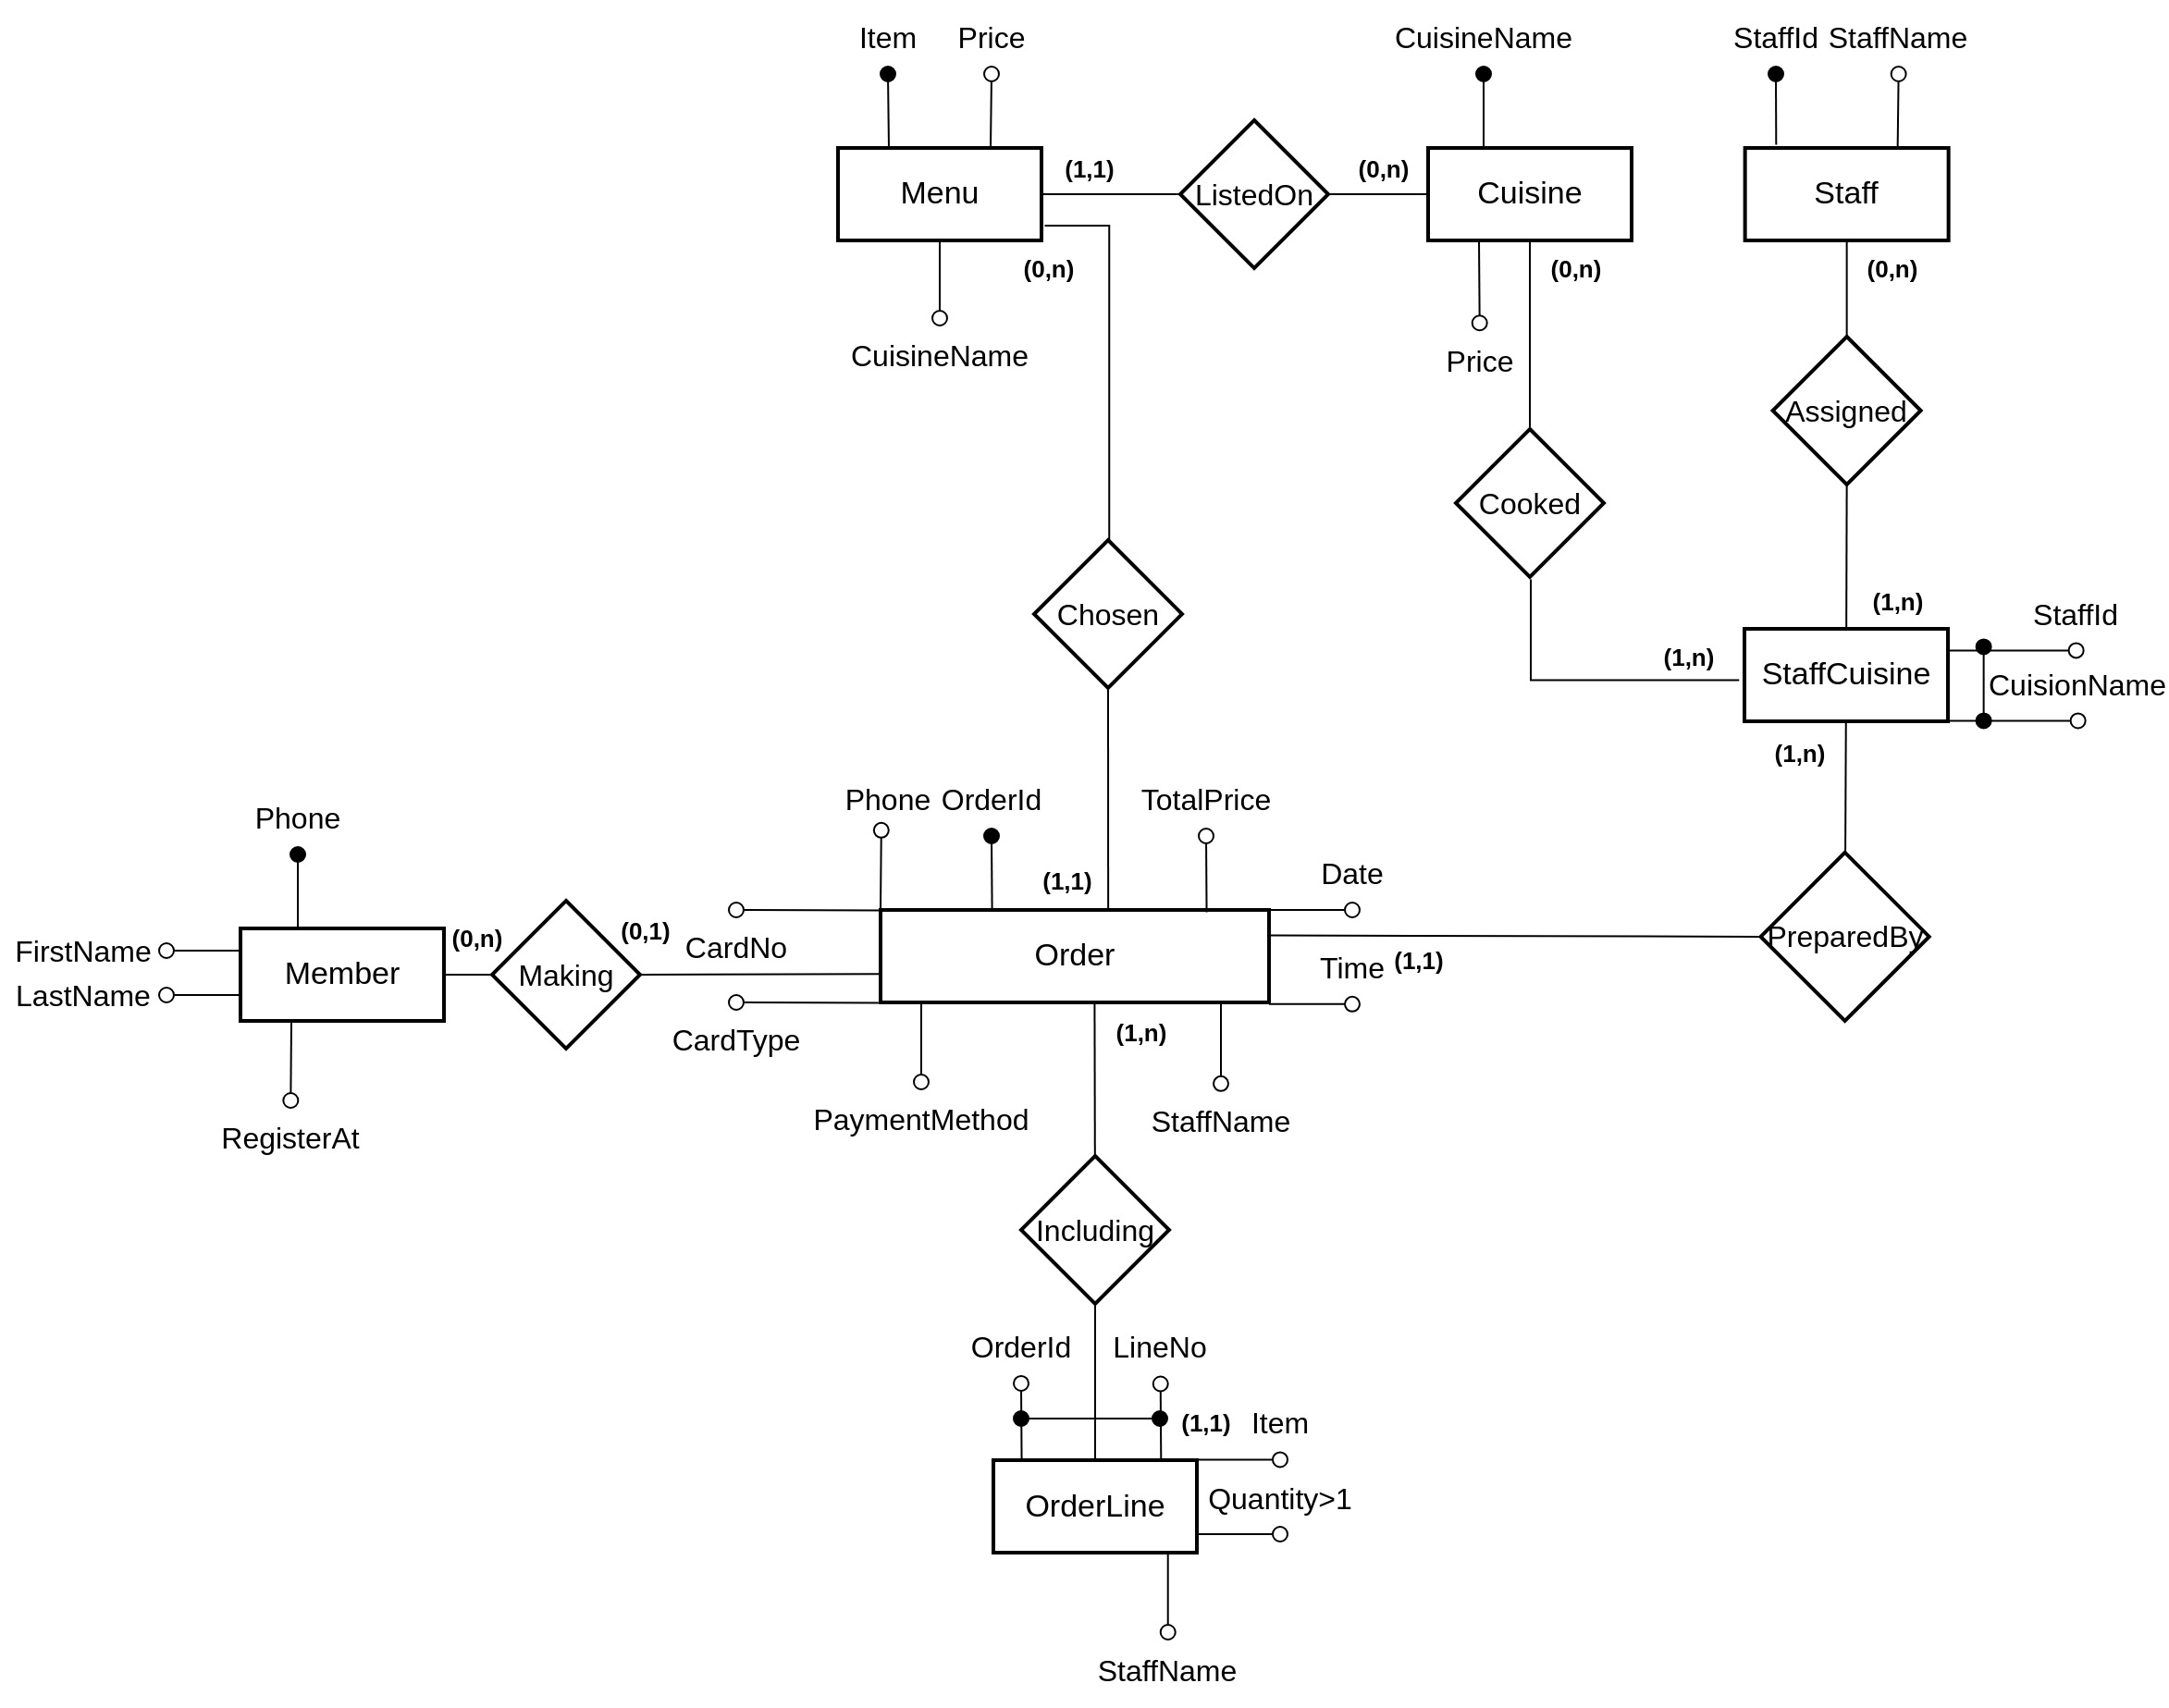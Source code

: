 <mxfile version="28.2.3">
  <diagram name="Page-1" id="yOuBaC5RNr-xnTtxla64">
    <mxGraphModel dx="1901" dy="1151" grid="1" gridSize="12" guides="1" tooltips="1" connect="1" arrows="1" fold="1" page="1" pageScale="1" pageWidth="1654" pageHeight="2336" math="0" shadow="0">
      <root>
        <mxCell id="0" />
        <mxCell id="1" parent="0" />
        <mxCell id="4wg2w4Cgz4jpUNH0m-25-1" value="Cuisine" style="rounded=0;whiteSpace=wrap;html=1;fontSize=17;strokeWidth=2;" parent="1" vertex="1">
          <mxGeometry x="805" y="220" width="110" height="50" as="geometry" />
        </mxCell>
        <mxCell id="4wg2w4Cgz4jpUNH0m-25-2" value="Menu" style="rounded=0;whiteSpace=wrap;html=1;fontSize=17;strokeWidth=2;" parent="1" vertex="1">
          <mxGeometry x="486" y="220" width="110" height="50" as="geometry" />
        </mxCell>
        <mxCell id="4wg2w4Cgz4jpUNH0m-25-3" value="" style="endArrow=oval;html=1;rounded=0;endFill=1;endSize=8;entryX=0.5;entryY=1;entryDx=0;entryDy=0;" parent="1" target="4wg2w4Cgz4jpUNH0m-25-5" edge="1">
          <mxGeometry width="50" height="50" relative="1" as="geometry">
            <mxPoint x="835" y="220" as="sourcePoint" />
            <mxPoint x="835" y="190" as="targetPoint" />
          </mxGeometry>
        </mxCell>
        <mxCell id="4wg2w4Cgz4jpUNH0m-25-4" value="" style="endArrow=oval;html=1;rounded=0;endFill=0;endSize=8;exitX=0.75;exitY=0;exitDx=0;exitDy=0;entryX=0.5;entryY=1;entryDx=0;entryDy=0;" parent="1" source="4wg2w4Cgz4jpUNH0m-25-8" target="4wg2w4Cgz4jpUNH0m-25-12" edge="1">
          <mxGeometry width="50" height="50" relative="1" as="geometry">
            <mxPoint x="1066.32" y="220" as="sourcePoint" />
            <mxPoint x="1066.32" y="170" as="targetPoint" />
          </mxGeometry>
        </mxCell>
        <mxCell id="4wg2w4Cgz4jpUNH0m-25-5" value="CuisineName" style="text;html=1;align=center;verticalAlign=middle;whiteSpace=wrap;rounded=0;fontSize=16;fontStyle=0" parent="1" vertex="1">
          <mxGeometry x="785" y="140" width="100" height="40" as="geometry" />
        </mxCell>
        <mxCell id="4wg2w4Cgz4jpUNH0m-25-6" value="Item" style="text;html=1;align=center;verticalAlign=middle;whiteSpace=wrap;rounded=0;fontSize=16;fontStyle=0" parent="1" vertex="1">
          <mxGeometry x="468" y="140" width="90" height="40" as="geometry" />
        </mxCell>
        <mxCell id="4wg2w4Cgz4jpUNH0m-25-7" value="" style="endArrow=oval;html=1;rounded=0;endFill=1;endSize=8;exitX=0.25;exitY=0;exitDx=0;exitDy=0;entryX=0.5;entryY=1;entryDx=0;entryDy=0;" parent="1" source="4wg2w4Cgz4jpUNH0m-25-2" target="4wg2w4Cgz4jpUNH0m-25-6" edge="1">
          <mxGeometry width="50" height="50" relative="1" as="geometry">
            <mxPoint x="326" y="230" as="sourcePoint" />
            <mxPoint x="326" y="200" as="targetPoint" />
          </mxGeometry>
        </mxCell>
        <mxCell id="4wg2w4Cgz4jpUNH0m-25-8" value="Staff" style="rounded=0;whiteSpace=wrap;html=1;fontSize=17;strokeWidth=2;" parent="1" vertex="1">
          <mxGeometry x="976.32" y="220" width="110" height="50" as="geometry" />
        </mxCell>
        <mxCell id="4wg2w4Cgz4jpUNH0m-25-9" value="StaffId" style="text;html=1;align=center;verticalAlign=middle;whiteSpace=wrap;rounded=0;fontSize=16;fontStyle=0" parent="1" vertex="1">
          <mxGeometry x="948" y="140" width="90" height="40" as="geometry" />
        </mxCell>
        <mxCell id="4wg2w4Cgz4jpUNH0m-25-10" value="" style="endArrow=oval;html=1;rounded=0;endFill=1;endSize=8;entryX=0.5;entryY=1;entryDx=0;entryDy=0;exitX=0.153;exitY=-0.034;exitDx=0;exitDy=0;exitPerimeter=0;" parent="1" source="4wg2w4Cgz4jpUNH0m-25-8" target="4wg2w4Cgz4jpUNH0m-25-9" edge="1">
          <mxGeometry width="50" height="50" relative="1" as="geometry">
            <mxPoint x="817.32" y="230" as="sourcePoint" />
            <mxPoint x="992.32" y="180" as="targetPoint" />
          </mxGeometry>
        </mxCell>
        <mxCell id="4wg2w4Cgz4jpUNH0m-25-12" value="StaffName" style="text;html=1;align=center;verticalAlign=middle;whiteSpace=wrap;rounded=0;fontSize=16;fontStyle=0" parent="1" vertex="1">
          <mxGeometry x="1014.32" y="140" width="90" height="40" as="geometry" />
        </mxCell>
        <mxCell id="4wg2w4Cgz4jpUNH0m-25-13" value="Price" style="text;html=1;align=center;verticalAlign=middle;whiteSpace=wrap;rounded=0;fontSize=16;fontStyle=0" parent="1" vertex="1">
          <mxGeometry x="788" y="314.62" width="90" height="40" as="geometry" />
        </mxCell>
        <mxCell id="4wg2w4Cgz4jpUNH0m-25-14" value="" style="endArrow=oval;html=1;rounded=0;endFill=0;endSize=8;exitX=0.25;exitY=1;exitDx=0;exitDy=0;" parent="1" source="4wg2w4Cgz4jpUNH0m-25-1" target="4wg2w4Cgz4jpUNH0m-25-13" edge="1">
          <mxGeometry width="50" height="50" relative="1" as="geometry">
            <mxPoint x="1275" y="230" as="sourcePoint" />
            <mxPoint x="1276" y="190" as="targetPoint" />
          </mxGeometry>
        </mxCell>
        <mxCell id="4wg2w4Cgz4jpUNH0m-25-15" value="Member" style="rounded=0;whiteSpace=wrap;html=1;fontSize=17;strokeWidth=2;" parent="1" vertex="1">
          <mxGeometry x="163" y="642" width="110" height="50" as="geometry" />
        </mxCell>
        <mxCell id="4wg2w4Cgz4jpUNH0m-25-16" value="Order" style="rounded=0;whiteSpace=wrap;html=1;fontSize=17;strokeWidth=2;" parent="1" vertex="1">
          <mxGeometry x="509" y="632" width="210" height="50" as="geometry" />
        </mxCell>
        <mxCell id="4wg2w4Cgz4jpUNH0m-25-17" value="StaffCuisine" style="rounded=0;whiteSpace=wrap;html=1;fontSize=17;strokeWidth=2;" parent="1" vertex="1">
          <mxGeometry x="976" y="480" width="110" height="50" as="geometry" />
        </mxCell>
        <mxCell id="4wg2w4Cgz4jpUNH0m-25-18" value="OrderLine" style="rounded=0;whiteSpace=wrap;html=1;fontSize=17;strokeWidth=2;" parent="1" vertex="1">
          <mxGeometry x="570" y="929.5" width="110" height="50" as="geometry" />
        </mxCell>
        <mxCell id="4wg2w4Cgz4jpUNH0m-25-22" value="" style="endArrow=oval;html=1;rounded=0;endFill=0;endSize=8;exitX=0.75;exitY=0;exitDx=0;exitDy=0;entryX=0.5;entryY=1;entryDx=0;entryDy=0;" parent="1" source="4wg2w4Cgz4jpUNH0m-25-2" target="4wg2w4Cgz4jpUNH0m-25-23" edge="1">
          <mxGeometry width="50" height="50" relative="1" as="geometry">
            <mxPoint x="624" y="216" as="sourcePoint" />
            <mxPoint x="576" y="180" as="targetPoint" />
          </mxGeometry>
        </mxCell>
        <mxCell id="4wg2w4Cgz4jpUNH0m-25-23" value="Price" style="text;html=1;align=center;verticalAlign=middle;whiteSpace=wrap;rounded=0;fontSize=16;fontStyle=0" parent="1" vertex="1">
          <mxGeometry x="524" y="140" width="90" height="40" as="geometry" />
        </mxCell>
        <mxCell id="4wg2w4Cgz4jpUNH0m-25-26" value="ListedOn" style="rhombus;whiteSpace=wrap;html=1;fontSize=16;strokeWidth=2;" parent="1" vertex="1">
          <mxGeometry x="671" y="205" width="80" height="80" as="geometry" />
        </mxCell>
        <mxCell id="4wg2w4Cgz4jpUNH0m-25-28" value="" style="endArrow=none;html=1;rounded=0;entryX=1;entryY=0.5;entryDx=0;entryDy=0;exitX=0;exitY=0.5;exitDx=0;exitDy=0;" parent="1" source="4wg2w4Cgz4jpUNH0m-25-1" target="4wg2w4Cgz4jpUNH0m-25-26" edge="1">
          <mxGeometry width="50" height="50" relative="1" as="geometry">
            <mxPoint x="797" y="245" as="sourcePoint" />
            <mxPoint x="619" y="432" as="targetPoint" />
          </mxGeometry>
        </mxCell>
        <mxCell id="4wg2w4Cgz4jpUNH0m-25-29" value="" style="endArrow=none;html=1;rounded=0;entryX=1;entryY=0.5;entryDx=0;entryDy=0;exitX=0;exitY=0.5;exitDx=0;exitDy=0;" parent="1" source="4wg2w4Cgz4jpUNH0m-25-26" target="4wg2w4Cgz4jpUNH0m-25-2" edge="1">
          <mxGeometry width="50" height="50" relative="1" as="geometry">
            <mxPoint x="504" y="252" as="sourcePoint" />
            <mxPoint x="542" y="252" as="targetPoint" />
          </mxGeometry>
        </mxCell>
        <mxCell id="4wg2w4Cgz4jpUNH0m-25-30" value="Cooked" style="rhombus;whiteSpace=wrap;html=1;fontSize=16;strokeWidth=2;" parent="1" vertex="1">
          <mxGeometry x="820" y="372" width="80" height="80" as="geometry" />
        </mxCell>
        <mxCell id="4wg2w4Cgz4jpUNH0m-25-40" value="" style="shape=partialRectangle;whiteSpace=wrap;html=1;bottom=0;right=0;fillColor=none;rotation=270;" parent="1" vertex="1">
          <mxGeometry x="889.57" y="424.68" width="54" height="112.13" as="geometry" />
        </mxCell>
        <mxCell id="4wg2w4Cgz4jpUNH0m-25-44" value="Assigned" style="rhombus;whiteSpace=wrap;html=1;fontSize=16;strokeWidth=2;" parent="1" vertex="1">
          <mxGeometry x="991.32" y="322" width="80" height="80" as="geometry" />
        </mxCell>
        <mxCell id="4wg2w4Cgz4jpUNH0m-25-45" value="" style="endArrow=none;html=1;rounded=0;entryX=0.5;entryY=1;entryDx=0;entryDy=0;exitX=0.5;exitY=0;exitDx=0;exitDy=0;" parent="1" source="4wg2w4Cgz4jpUNH0m-25-44" target="4wg2w4Cgz4jpUNH0m-25-8" edge="1">
          <mxGeometry width="50" height="50" relative="1" as="geometry">
            <mxPoint x="756.32" y="240" as="sourcePoint" />
            <mxPoint x="802.32" y="240" as="targetPoint" />
          </mxGeometry>
        </mxCell>
        <mxCell id="4wg2w4Cgz4jpUNH0m-25-46" value="" style="endArrow=none;html=1;rounded=0;entryX=0.5;entryY=1;entryDx=0;entryDy=0;" parent="1" source="4wg2w4Cgz4jpUNH0m-25-17" target="4wg2w4Cgz4jpUNH0m-25-44" edge="1">
          <mxGeometry width="50" height="50" relative="1" as="geometry">
            <mxPoint x="913" y="414" as="sourcePoint" />
            <mxPoint x="913" y="324" as="targetPoint" />
          </mxGeometry>
        </mxCell>
        <mxCell id="4wg2w4Cgz4jpUNH0m-25-47" value="CuisineName" style="text;html=1;align=center;verticalAlign=middle;whiteSpace=wrap;rounded=0;fontSize=16;fontStyle=0" parent="1" vertex="1">
          <mxGeometry x="496" y="312" width="90" height="40" as="geometry" />
        </mxCell>
        <mxCell id="4wg2w4Cgz4jpUNH0m-25-48" value="" style="endArrow=oval;html=1;rounded=0;endFill=0;endSize=8;exitX=0.5;exitY=1;exitDx=0;exitDy=0;entryX=0.5;entryY=0;entryDx=0;entryDy=0;" parent="1" source="4wg2w4Cgz4jpUNH0m-25-2" target="4wg2w4Cgz4jpUNH0m-25-47" edge="1">
          <mxGeometry width="50" height="50" relative="1" as="geometry">
            <mxPoint x="564" y="232" as="sourcePoint" />
            <mxPoint x="564" y="192" as="targetPoint" />
          </mxGeometry>
        </mxCell>
        <mxCell id="4wg2w4Cgz4jpUNH0m-25-49" value="Phone" style="text;html=1;align=center;verticalAlign=middle;whiteSpace=wrap;rounded=0;fontSize=16;fontStyle=0" parent="1" vertex="1">
          <mxGeometry x="149" y="562" width="90" height="40" as="geometry" />
        </mxCell>
        <mxCell id="4wg2w4Cgz4jpUNH0m-25-50" value="" style="endArrow=oval;html=1;rounded=0;endFill=1;endSize=8;exitX=0.25;exitY=0;exitDx=0;exitDy=0;entryX=0.5;entryY=1;entryDx=0;entryDy=0;" parent="1" target="4wg2w4Cgz4jpUNH0m-25-49" edge="1">
          <mxGeometry width="50" height="50" relative="1" as="geometry">
            <mxPoint x="194" y="642" as="sourcePoint" />
            <mxPoint x="6" y="622" as="targetPoint" />
          </mxGeometry>
        </mxCell>
        <mxCell id="4wg2w4Cgz4jpUNH0m-25-53" value="FirstName" style="text;html=1;align=center;verticalAlign=middle;whiteSpace=wrap;rounded=0;fontSize=16;fontStyle=0" parent="1" vertex="1">
          <mxGeometry x="33" y="634" width="90" height="40" as="geometry" />
        </mxCell>
        <mxCell id="4wg2w4Cgz4jpUNH0m-25-54" value="" style="endArrow=oval;html=1;rounded=0;endFill=0;endSize=8;exitX=0;exitY=0.5;exitDx=0;exitDy=0;" parent="1" target="4wg2w4Cgz4jpUNH0m-25-53" edge="1">
          <mxGeometry width="50" height="50" relative="1" as="geometry">
            <mxPoint x="163" y="654" as="sourcePoint" />
            <mxPoint x="634" y="599" as="targetPoint" />
          </mxGeometry>
        </mxCell>
        <mxCell id="4wg2w4Cgz4jpUNH0m-25-55" value="LastName" style="text;html=1;align=center;verticalAlign=middle;whiteSpace=wrap;rounded=0;fontSize=16;fontStyle=0" parent="1" vertex="1">
          <mxGeometry x="33" y="658" width="90" height="40" as="geometry" />
        </mxCell>
        <mxCell id="4wg2w4Cgz4jpUNH0m-25-56" value="" style="endArrow=oval;html=1;rounded=0;endFill=0;endSize=8;exitX=0;exitY=0.5;exitDx=0;exitDy=0;" parent="1" target="4wg2w4Cgz4jpUNH0m-25-55" edge="1">
          <mxGeometry width="50" height="50" relative="1" as="geometry">
            <mxPoint x="163" y="678" as="sourcePoint" />
            <mxPoint x="634" y="623" as="targetPoint" />
          </mxGeometry>
        </mxCell>
        <mxCell id="4wg2w4Cgz4jpUNH0m-25-57" value="RegisterAt" style="text;html=1;align=center;verticalAlign=middle;whiteSpace=wrap;rounded=0;fontSize=16;fontStyle=0" parent="1" vertex="1">
          <mxGeometry x="145" y="735" width="90" height="40" as="geometry" />
        </mxCell>
        <mxCell id="4wg2w4Cgz4jpUNH0m-25-58" value="" style="endArrow=oval;html=1;rounded=0;endFill=0;endSize=8;exitX=0.25;exitY=1;exitDx=0;exitDy=0;" parent="1" source="4wg2w4Cgz4jpUNH0m-25-15" target="4wg2w4Cgz4jpUNH0m-25-57" edge="1">
          <mxGeometry width="50" height="50" relative="1" as="geometry">
            <mxPoint x="225" y="738" as="sourcePoint" />
            <mxPoint x="696" y="683" as="targetPoint" />
          </mxGeometry>
        </mxCell>
        <mxCell id="4wg2w4Cgz4jpUNH0m-25-59" value="OrderId" style="text;html=1;align=center;verticalAlign=middle;whiteSpace=wrap;rounded=0;fontSize=16;fontStyle=0" parent="1" vertex="1">
          <mxGeometry x="524" y="552" width="90" height="40" as="geometry" />
        </mxCell>
        <mxCell id="4wg2w4Cgz4jpUNH0m-25-60" value="" style="endArrow=oval;html=1;rounded=0;endFill=1;endSize=8;exitX=0.311;exitY=0.011;exitDx=0;exitDy=0;entryX=0.5;entryY=1;entryDx=0;entryDy=0;exitPerimeter=0;" parent="1" target="4wg2w4Cgz4jpUNH0m-25-59" edge="1">
          <mxGeometry width="50" height="50" relative="1" as="geometry">
            <mxPoint x="569.31" y="632.55" as="sourcePoint" />
            <mxPoint x="337" y="612" as="targetPoint" />
          </mxGeometry>
        </mxCell>
        <mxCell id="4wg2w4Cgz4jpUNH0m-25-63" value="" style="endArrow=oval;html=1;rounded=0;endFill=0;endSize=8;exitX=0.768;exitY=0.025;exitDx=0;exitDy=0;entryX=0.5;entryY=1;entryDx=0;entryDy=0;exitPerimeter=0;" parent="1" target="4wg2w4Cgz4jpUNH0m-25-64" edge="1">
          <mxGeometry width="50" height="50" relative="1" as="geometry">
            <mxPoint x="685.28" y="633.25" as="sourcePoint" />
            <mxPoint x="608" y="592" as="targetPoint" />
          </mxGeometry>
        </mxCell>
        <mxCell id="4wg2w4Cgz4jpUNH0m-25-64" value="TotalPrice" style="text;html=1;align=center;verticalAlign=middle;whiteSpace=wrap;rounded=0;fontSize=16;fontStyle=0" parent="1" vertex="1">
          <mxGeometry x="640" y="552" width="90" height="40" as="geometry" />
        </mxCell>
        <mxCell id="4wg2w4Cgz4jpUNH0m-25-66" value="" style="endArrow=oval;html=1;rounded=0;endFill=0;endSize=8;exitX=1;exitY=0;exitDx=0;exitDy=0;entryX=0.5;entryY=1;entryDx=0;entryDy=0;" parent="1" target="4wg2w4Cgz4jpUNH0m-25-67" edge="1">
          <mxGeometry width="50" height="50" relative="1" as="geometry">
            <mxPoint x="719" y="632" as="sourcePoint" />
            <mxPoint x="645" y="592" as="targetPoint" />
          </mxGeometry>
        </mxCell>
        <mxCell id="4wg2w4Cgz4jpUNH0m-25-67" value="Date" style="text;html=1;align=center;verticalAlign=middle;whiteSpace=wrap;rounded=0;fontSize=16;fontStyle=0" parent="1" vertex="1">
          <mxGeometry x="719" y="592" width="90" height="40" as="geometry" />
        </mxCell>
        <mxCell id="4wg2w4Cgz4jpUNH0m-25-70" value="PaymentMethod" style="text;html=1;align=center;verticalAlign=middle;whiteSpace=wrap;rounded=0;fontSize=16;fontStyle=0" parent="1" vertex="1">
          <mxGeometry x="468" y="725" width="126" height="40" as="geometry" />
        </mxCell>
        <mxCell id="4wg2w4Cgz4jpUNH0m-25-71" value="" style="endArrow=oval;html=1;rounded=0;endFill=0;endSize=8;exitX=0.25;exitY=1;exitDx=0;exitDy=0;" parent="1" target="4wg2w4Cgz4jpUNH0m-25-70" edge="1">
          <mxGeometry width="50" height="50" relative="1" as="geometry">
            <mxPoint x="531" y="682" as="sourcePoint" />
            <mxPoint x="1036" y="673" as="targetPoint" />
          </mxGeometry>
        </mxCell>
        <mxCell id="4wg2w4Cgz4jpUNH0m-25-72" value="CardNo" style="text;html=1;align=center;verticalAlign=middle;whiteSpace=wrap;rounded=0;fontSize=16;fontStyle=0" parent="1" vertex="1">
          <mxGeometry x="393" y="632" width="76" height="40" as="geometry" />
        </mxCell>
        <mxCell id="4wg2w4Cgz4jpUNH0m-25-73" value="" style="endArrow=oval;html=1;rounded=0;endFill=0;endSize=8;exitX=0.001;exitY=0.124;exitDx=0;exitDy=0;entryX=0.5;entryY=0;entryDx=0;entryDy=0;exitPerimeter=0;" parent="1" target="4wg2w4Cgz4jpUNH0m-25-72" edge="1">
          <mxGeometry width="50" height="50" relative="1" as="geometry">
            <mxPoint x="509.21" y="632.2" as="sourcePoint" />
            <mxPoint x="649" y="714" as="targetPoint" />
          </mxGeometry>
        </mxCell>
        <mxCell id="4wg2w4Cgz4jpUNH0m-25-74" value="CardType" style="text;html=1;align=center;verticalAlign=middle;whiteSpace=wrap;rounded=0;fontSize=16;fontStyle=0" parent="1" vertex="1">
          <mxGeometry x="393" y="682" width="76" height="40" as="geometry" />
        </mxCell>
        <mxCell id="4wg2w4Cgz4jpUNH0m-25-75" value="" style="endArrow=oval;html=1;rounded=0;endFill=0;endSize=8;exitX=-0.005;exitY=0.924;exitDx=0;exitDy=0;entryX=0.5;entryY=0;entryDx=0;entryDy=0;exitPerimeter=0;" parent="1" target="4wg2w4Cgz4jpUNH0m-25-74" edge="1">
          <mxGeometry width="50" height="50" relative="1" as="geometry">
            <mxPoint x="507.95" y="682.2" as="sourcePoint" />
            <mxPoint x="721" y="724" as="targetPoint" />
          </mxGeometry>
        </mxCell>
        <mxCell id="4wg2w4Cgz4jpUNH0m-25-76" value="Making" style="rhombus;whiteSpace=wrap;html=1;fontSize=16;strokeWidth=2;" parent="1" vertex="1">
          <mxGeometry x="299" y="627.0" width="80" height="80" as="geometry" />
        </mxCell>
        <mxCell id="4wg2w4Cgz4jpUNH0m-25-77" value="" style="endArrow=none;html=1;rounded=0;entryX=0;entryY=0.5;entryDx=0;entryDy=0;exitX=1;exitY=0.5;exitDx=0;exitDy=0;" parent="1" source="4wg2w4Cgz4jpUNH0m-25-15" target="4wg2w4Cgz4jpUNH0m-25-76" edge="1">
          <mxGeometry width="50" height="50" relative="1" as="geometry">
            <mxPoint x="287" y="250" as="sourcePoint" />
            <mxPoint x="325" y="250" as="targetPoint" />
          </mxGeometry>
        </mxCell>
        <mxCell id="4wg2w4Cgz4jpUNH0m-25-78" value="" style="endArrow=none;html=1;rounded=0;exitX=1;exitY=0.5;exitDx=0;exitDy=0;entryX=0.001;entryY=0.693;entryDx=0;entryDy=0;entryPerimeter=0;" parent="1" source="4wg2w4Cgz4jpUNH0m-25-76" target="4wg2w4Cgz4jpUNH0m-25-16" edge="1">
          <mxGeometry width="50" height="50" relative="1" as="geometry">
            <mxPoint x="444" y="293.5" as="sourcePoint" />
            <mxPoint x="504" y="648" as="targetPoint" />
          </mxGeometry>
        </mxCell>
        <mxCell id="4wg2w4Cgz4jpUNH0m-25-79" value="" style="endArrow=oval;html=1;rounded=0;endFill=0;endSize=8;exitX=0;exitY=0;exitDx=0;exitDy=0;entryX=0.46;entryY=0.923;entryDx=0;entryDy=0;entryPerimeter=0;" parent="1" source="4wg2w4Cgz4jpUNH0m-25-16" target="4wg2w4Cgz4jpUNH0m-25-80" edge="1">
          <mxGeometry width="50" height="50" relative="1" as="geometry">
            <mxPoint x="513" y="632" as="sourcePoint" />
            <mxPoint x="491" y="592" as="targetPoint" />
          </mxGeometry>
        </mxCell>
        <mxCell id="4wg2w4Cgz4jpUNH0m-25-80" value="Phone" style="text;html=1;align=center;verticalAlign=middle;whiteSpace=wrap;rounded=0;fontSize=16;fontStyle=0" parent="1" vertex="1">
          <mxGeometry x="468" y="552" width="90" height="40" as="geometry" />
        </mxCell>
        <mxCell id="4wg2w4Cgz4jpUNH0m-25-81" value="Chosen" style="rhombus;whiteSpace=wrap;html=1;fontSize=16;strokeWidth=2;" parent="1" vertex="1">
          <mxGeometry x="592" y="432" width="80" height="80" as="geometry" />
        </mxCell>
        <mxCell id="4wg2w4Cgz4jpUNH0m-25-83" value="" style="shape=partialRectangle;whiteSpace=wrap;html=1;bottom=0;right=0;fillColor=none;rotation=90;" parent="1" vertex="1">
          <mxGeometry x="530.75" y="329.49" width="169.36" height="34.38" as="geometry" />
        </mxCell>
        <mxCell id="4wg2w4Cgz4jpUNH0m-25-84" value="" style="endArrow=none;html=1;rounded=0;entryX=0.586;entryY=0.016;entryDx=0;entryDy=0;exitX=0.5;exitY=1;exitDx=0;exitDy=0;entryPerimeter=0;" parent="1" source="4wg2w4Cgz4jpUNH0m-25-81" target="4wg2w4Cgz4jpUNH0m-25-16" edge="1">
          <mxGeometry width="50" height="50" relative="1" as="geometry">
            <mxPoint x="456" y="240" as="sourcePoint" />
            <mxPoint x="502" y="240" as="targetPoint" />
          </mxGeometry>
        </mxCell>
        <mxCell id="4wg2w4Cgz4jpUNH0m-25-88" value="" style="endArrow=oval;html=1;rounded=0;endFill=0;endSize=8;exitX=1;exitY=0;exitDx=0;exitDy=0;entryX=0.5;entryY=1;entryDx=0;entryDy=0;" parent="1" target="4wg2w4Cgz4jpUNH0m-25-89" edge="1">
          <mxGeometry width="50" height="50" relative="1" as="geometry">
            <mxPoint x="719" y="682.93" as="sourcePoint" />
            <mxPoint x="645" y="642.93" as="targetPoint" />
          </mxGeometry>
        </mxCell>
        <mxCell id="4wg2w4Cgz4jpUNH0m-25-89" value="Time" style="text;html=1;align=center;verticalAlign=middle;whiteSpace=wrap;rounded=0;fontSize=16;fontStyle=0" parent="1" vertex="1">
          <mxGeometry x="719" y="642.93" width="90" height="40" as="geometry" />
        </mxCell>
        <mxCell id="4wg2w4Cgz4jpUNH0m-25-91" value="Including" style="rhombus;whiteSpace=wrap;html=1;fontSize=16;strokeWidth=2;" parent="1" vertex="1">
          <mxGeometry x="585" y="765" width="80" height="80" as="geometry" />
        </mxCell>
        <mxCell id="4wg2w4Cgz4jpUNH0m-25-94" value="" style="endArrow=none;html=1;rounded=0;exitX=0.551;exitY=1.002;exitDx=0;exitDy=0;exitPerimeter=0;" parent="1" source="4wg2w4Cgz4jpUNH0m-25-16" target="4wg2w4Cgz4jpUNH0m-25-91" edge="1">
          <mxGeometry width="50" height="50" relative="1" as="geometry">
            <mxPoint x="480" y="948" as="sourcePoint" />
            <mxPoint x="574" y="950" as="targetPoint" />
          </mxGeometry>
        </mxCell>
        <mxCell id="4wg2w4Cgz4jpUNH0m-25-95" value="" style="endArrow=none;html=1;rounded=0;entryX=0.5;entryY=0;entryDx=0;entryDy=0;exitX=0.5;exitY=1;exitDx=0;exitDy=0;" parent="1" source="4wg2w4Cgz4jpUNH0m-25-91" target="4wg2w4Cgz4jpUNH0m-25-18" edge="1">
          <mxGeometry width="50" height="50" relative="1" as="geometry">
            <mxPoint x="624" y="864" as="sourcePoint" />
            <mxPoint x="625" y="853" as="targetPoint" />
          </mxGeometry>
        </mxCell>
        <mxCell id="4wg2w4Cgz4jpUNH0m-25-96" value="" style="endArrow=oval;html=1;rounded=0;endFill=0;endSize=8;exitX=0.768;exitY=0.025;exitDx=0;exitDy=0;entryX=0.5;entryY=1;entryDx=0;entryDy=0;exitPerimeter=0;" parent="1" target="4wg2w4Cgz4jpUNH0m-25-97" edge="1">
          <mxGeometry width="50" height="50" relative="1" as="geometry">
            <mxPoint x="660.64" y="929.5" as="sourcePoint" />
            <mxPoint x="583.36" y="888.25" as="targetPoint" />
          </mxGeometry>
        </mxCell>
        <mxCell id="4wg2w4Cgz4jpUNH0m-25-97" value="LineNo" style="text;html=1;align=center;verticalAlign=middle;whiteSpace=wrap;rounded=0;fontSize=16;fontStyle=0" parent="1" vertex="1">
          <mxGeometry x="615.36" y="848.25" width="90" height="40" as="geometry" />
        </mxCell>
        <mxCell id="4wg2w4Cgz4jpUNH0m-25-103" value="" style="endArrow=oval;html=1;rounded=0;endFill=0;endSize=8;exitX=1;exitY=0;exitDx=0;exitDy=0;entryX=0.5;entryY=1;entryDx=0;entryDy=0;" parent="1" target="4wg2w4Cgz4jpUNH0m-25-104" edge="1">
          <mxGeometry width="50" height="50" relative="1" as="geometry">
            <mxPoint x="680" y="929.24" as="sourcePoint" />
            <mxPoint x="606" y="889.24" as="targetPoint" />
          </mxGeometry>
        </mxCell>
        <mxCell id="4wg2w4Cgz4jpUNH0m-25-104" value="Item" style="text;html=1;align=center;verticalAlign=middle;whiteSpace=wrap;rounded=0;fontSize=16;fontStyle=0" parent="1" vertex="1">
          <mxGeometry x="680" y="889.24" width="90" height="40" as="geometry" />
        </mxCell>
        <mxCell id="4wg2w4Cgz4jpUNH0m-25-107" value="" style="endArrow=oval;html=1;rounded=0;endFill=0;endSize=8;exitX=1;exitY=0;exitDx=0;exitDy=0;entryX=0.5;entryY=1;entryDx=0;entryDy=0;" parent="1" target="4wg2w4Cgz4jpUNH0m-25-108" edge="1">
          <mxGeometry width="50" height="50" relative="1" as="geometry">
            <mxPoint x="680" y="969.5" as="sourcePoint" />
            <mxPoint x="606" y="929.5" as="targetPoint" />
          </mxGeometry>
        </mxCell>
        <mxCell id="4wg2w4Cgz4jpUNH0m-25-108" value="Quantity&amp;gt;1" style="text;html=1;align=center;verticalAlign=middle;whiteSpace=wrap;rounded=0;fontSize=16;fontStyle=0" parent="1" vertex="1">
          <mxGeometry x="680" y="929.5" width="90" height="40" as="geometry" />
        </mxCell>
        <mxCell id="4wg2w4Cgz4jpUNH0m-25-113" value="PreparedBy" style="rhombus;whiteSpace=wrap;html=1;fontSize=16;strokeWidth=2;" parent="1" vertex="1">
          <mxGeometry x="984.79" y="600.93" width="91.07" height="91.07" as="geometry" />
        </mxCell>
        <mxCell id="4wg2w4Cgz4jpUNH0m-25-114" value="" style="endArrow=none;html=1;rounded=0;exitX=0.007;exitY=0.072;exitDx=0;exitDy=0;entryX=0;entryY=0.5;entryDx=0;entryDy=0;exitPerimeter=0;" parent="1" source="4wg2w4Cgz4jpUNH0m-25-89" target="4wg2w4Cgz4jpUNH0m-25-113" edge="1">
          <mxGeometry width="50" height="50" relative="1" as="geometry">
            <mxPoint x="408" y="660" as="sourcePoint" />
            <mxPoint x="538" y="660" as="targetPoint" />
          </mxGeometry>
        </mxCell>
        <mxCell id="4wg2w4Cgz4jpUNH0m-25-115" value="" style="endArrow=none;html=1;rounded=0;" parent="1" source="4wg2w4Cgz4jpUNH0m-25-17" target="4wg2w4Cgz4jpUNH0m-25-113" edge="1">
          <mxGeometry width="50" height="50" relative="1" as="geometry">
            <mxPoint x="976" y="637" as="sourcePoint" />
            <mxPoint x="1086" y="636" as="targetPoint" />
          </mxGeometry>
        </mxCell>
        <mxCell id="4wg2w4Cgz4jpUNH0m-25-117" value="StaffName" style="text;html=1;align=center;verticalAlign=middle;whiteSpace=wrap;rounded=0;fontSize=16;fontStyle=0" parent="1" vertex="1">
          <mxGeometry x="630" y="725.93" width="126" height="40" as="geometry" />
        </mxCell>
        <mxCell id="4wg2w4Cgz4jpUNH0m-25-118" value="" style="endArrow=oval;html=1;rounded=0;endFill=0;endSize=8;exitX=0.25;exitY=1;exitDx=0;exitDy=0;" parent="1" target="4wg2w4Cgz4jpUNH0m-25-117" edge="1">
          <mxGeometry width="50" height="50" relative="1" as="geometry">
            <mxPoint x="693" y="682.93" as="sourcePoint" />
            <mxPoint x="1198" y="673.93" as="targetPoint" />
          </mxGeometry>
        </mxCell>
        <mxCell id="4wg2w4Cgz4jpUNH0m-25-119" value="StaffName" style="text;html=1;align=center;verticalAlign=middle;whiteSpace=wrap;rounded=0;fontSize=16;fontStyle=0" parent="1" vertex="1">
          <mxGeometry x="601.36" y="1022.5" width="126" height="40" as="geometry" />
        </mxCell>
        <mxCell id="4wg2w4Cgz4jpUNH0m-25-120" value="" style="endArrow=oval;html=1;rounded=0;endFill=0;endSize=8;exitX=0.25;exitY=1;exitDx=0;exitDy=0;" parent="1" target="4wg2w4Cgz4jpUNH0m-25-119" edge="1">
          <mxGeometry width="50" height="50" relative="1" as="geometry">
            <mxPoint x="664.36" y="979.5" as="sourcePoint" />
            <mxPoint x="1169.36" y="970.5" as="targetPoint" />
          </mxGeometry>
        </mxCell>
        <mxCell id="4wg2w4Cgz4jpUNH0m-25-121" value="" style="endArrow=oval;html=1;rounded=0;endFill=0;endSize=8;exitX=0.768;exitY=0.025;exitDx=0;exitDy=0;entryX=0.5;entryY=1;entryDx=0;entryDy=0;exitPerimeter=0;" parent="1" target="4wg2w4Cgz4jpUNH0m-25-122" edge="1">
          <mxGeometry width="50" height="50" relative="1" as="geometry">
            <mxPoint x="585.28" y="929.24" as="sourcePoint" />
            <mxPoint x="508" y="887.99" as="targetPoint" />
          </mxGeometry>
        </mxCell>
        <mxCell id="4wg2w4Cgz4jpUNH0m-25-122" value="OrderId" style="text;html=1;align=center;verticalAlign=middle;whiteSpace=wrap;rounded=0;fontSize=16;fontStyle=0" parent="1" vertex="1">
          <mxGeometry x="540" y="847.99" width="90" height="40" as="geometry" />
        </mxCell>
        <mxCell id="4wg2w4Cgz4jpUNH0m-25-125" value="" style="endArrow=oval;html=1;rounded=0;endFill=1;endSize=8;startArrow=oval;startFill=1;startSize=8;" parent="1" edge="1">
          <mxGeometry width="50" height="50" relative="1" as="geometry">
            <mxPoint x="660" y="907" as="sourcePoint" />
            <mxPoint x="585" y="907" as="targetPoint" />
          </mxGeometry>
        </mxCell>
        <mxCell id="4wg2w4Cgz4jpUNH0m-25-130" value="" style="endArrow=none;html=1;rounded=0;entryX=0.5;entryY=1;entryDx=0;entryDy=0;exitX=0.5;exitY=0;exitDx=0;exitDy=0;" parent="1" source="4wg2w4Cgz4jpUNH0m-25-30" target="4wg2w4Cgz4jpUNH0m-25-1" edge="1">
          <mxGeometry width="50" height="50" relative="1" as="geometry">
            <mxPoint x="735" y="240" as="sourcePoint" />
            <mxPoint x="641" y="240" as="targetPoint" />
          </mxGeometry>
        </mxCell>
        <mxCell id="4wg2w4Cgz4jpUNH0m-25-131" value="" style="endArrow=oval;html=1;rounded=0;endFill=0;endSize=8;exitX=1;exitY=0;exitDx=0;exitDy=0;entryX=0.5;entryY=1;entryDx=0;entryDy=0;" parent="1" target="4wg2w4Cgz4jpUNH0m-25-132" edge="1">
          <mxGeometry width="50" height="50" relative="1" as="geometry">
            <mxPoint x="1086.32" y="491.69" as="sourcePoint" />
            <mxPoint x="1012.32" y="451.69" as="targetPoint" />
          </mxGeometry>
        </mxCell>
        <mxCell id="4wg2w4Cgz4jpUNH0m-25-132" value="StaffId" style="text;html=1;align=center;verticalAlign=middle;whiteSpace=wrap;rounded=0;fontSize=16;fontStyle=0" parent="1" vertex="1">
          <mxGeometry x="1110.32" y="451.69" width="90" height="40" as="geometry" />
        </mxCell>
        <mxCell id="4wg2w4Cgz4jpUNH0m-25-133" value="" style="endArrow=oval;html=1;rounded=0;endFill=0;endSize=8;exitX=1;exitY=0;exitDx=0;exitDy=0;entryX=0.5;entryY=1;entryDx=0;entryDy=0;" parent="1" target="4wg2w4Cgz4jpUNH0m-25-134" edge="1">
          <mxGeometry width="50" height="50" relative="1" as="geometry">
            <mxPoint x="1086.32" y="529.73" as="sourcePoint" />
            <mxPoint x="1012.32" y="489.73" as="targetPoint" />
          </mxGeometry>
        </mxCell>
        <mxCell id="4wg2w4Cgz4jpUNH0m-25-134" value="CuisionName" style="text;html=1;align=center;verticalAlign=middle;whiteSpace=wrap;rounded=0;fontSize=16;fontStyle=0" parent="1" vertex="1">
          <mxGeometry x="1111.32" y="489.73" width="90" height="40" as="geometry" />
        </mxCell>
        <mxCell id="4wg2w4Cgz4jpUNH0m-25-135" value="" style="endArrow=oval;html=1;rounded=0;endFill=1;endSize=8;startArrow=oval;startFill=1;startSize=8;entryX=0;entryY=0;entryDx=0;entryDy=0;exitX=0;exitY=1;exitDx=0;exitDy=0;" parent="1" edge="1">
          <mxGeometry width="50" height="50" relative="1" as="geometry">
            <mxPoint x="1105.32" y="529.73" as="sourcePoint" />
            <mxPoint x="1105.32" y="489.73" as="targetPoint" />
          </mxGeometry>
        </mxCell>
        <mxCell id="4wg2w4Cgz4jpUNH0m-25-136" value="&lt;font&gt;(1,1)&lt;/font&gt;" style="text;html=1;align=center;verticalAlign=middle;whiteSpace=wrap;rounded=0;fontStyle=1;fontSize=13;" parent="1" vertex="1">
          <mxGeometry x="655" y="894.24" width="60" height="30" as="geometry" />
        </mxCell>
        <mxCell id="4wg2w4Cgz4jpUNH0m-25-138" value="(1,n)" style="text;html=1;align=center;verticalAlign=middle;whiteSpace=wrap;rounded=0;fontStyle=1;fontSize=13;" parent="1" vertex="1">
          <mxGeometry x="620" y="682.93" width="60" height="30" as="geometry" />
        </mxCell>
        <mxCell id="4wg2w4Cgz4jpUNH0m-25-139" value="&lt;font&gt;(1,1)&lt;/font&gt;" style="text;html=1;align=center;verticalAlign=middle;whiteSpace=wrap;rounded=0;fontStyle=1;fontSize=13;" parent="1" vertex="1">
          <mxGeometry x="592" y="216" width="60" height="30" as="geometry" />
        </mxCell>
        <mxCell id="4wg2w4Cgz4jpUNH0m-25-140" value="(0,n)" style="text;html=1;align=center;verticalAlign=middle;whiteSpace=wrap;rounded=0;fontStyle=1;fontSize=13;" parent="1" vertex="1">
          <mxGeometry x="751" y="216" width="60" height="30" as="geometry" />
        </mxCell>
        <mxCell id="p2pCYBXfIURPPyphPtBF-1" value="(0,n)" style="text;html=1;align=center;verticalAlign=middle;whiteSpace=wrap;rounded=0;fontStyle=1;fontSize=13;" vertex="1" parent="1">
          <mxGeometry x="261" y="632" width="60" height="30" as="geometry" />
        </mxCell>
        <mxCell id="p2pCYBXfIURPPyphPtBF-2" value="(0,1)" style="text;html=1;align=center;verticalAlign=middle;whiteSpace=wrap;rounded=0;fontStyle=1;fontSize=13;" vertex="1" parent="1">
          <mxGeometry x="352" y="628" width="60" height="30" as="geometry" />
        </mxCell>
        <mxCell id="p2pCYBXfIURPPyphPtBF-3" value="&lt;font&gt;(1,1)&lt;/font&gt;" style="text;html=1;align=center;verticalAlign=middle;whiteSpace=wrap;rounded=0;fontStyle=1;fontSize=13;" vertex="1" parent="1">
          <mxGeometry x="580" y="600.93" width="60" height="30" as="geometry" />
        </mxCell>
        <mxCell id="p2pCYBXfIURPPyphPtBF-5" value="(0,n)" style="text;html=1;align=center;verticalAlign=middle;whiteSpace=wrap;rounded=0;fontStyle=1;fontSize=13;" vertex="1" parent="1">
          <mxGeometry x="570" y="270" width="60" height="30" as="geometry" />
        </mxCell>
        <mxCell id="p2pCYBXfIURPPyphPtBF-6" value="(0,n)" style="text;html=1;align=center;verticalAlign=middle;whiteSpace=wrap;rounded=0;fontStyle=1;fontSize=13;" vertex="1" parent="1">
          <mxGeometry x="855" y="270" width="60" height="30" as="geometry" />
        </mxCell>
        <mxCell id="p2pCYBXfIURPPyphPtBF-7" value="(1,n)" style="text;html=1;align=center;verticalAlign=middle;whiteSpace=wrap;rounded=0;fontStyle=1;fontSize=13;" vertex="1" parent="1">
          <mxGeometry x="916.32" y="480" width="60" height="30" as="geometry" />
        </mxCell>
        <mxCell id="p2pCYBXfIURPPyphPtBF-8" value="&lt;font&gt;(1,1)&lt;/font&gt;" style="text;html=1;align=center;verticalAlign=middle;whiteSpace=wrap;rounded=0;fontStyle=1;fontSize=13;" vertex="1" parent="1">
          <mxGeometry x="770" y="644" width="60" height="30" as="geometry" />
        </mxCell>
        <mxCell id="p2pCYBXfIURPPyphPtBF-9" value="(1,n)" style="text;html=1;align=center;verticalAlign=middle;whiteSpace=wrap;rounded=0;fontStyle=1;fontSize=13;" vertex="1" parent="1">
          <mxGeometry x="976" y="532" width="60" height="30" as="geometry" />
        </mxCell>
        <mxCell id="p2pCYBXfIURPPyphPtBF-11" value="(0,n)" style="text;html=1;align=center;verticalAlign=middle;whiteSpace=wrap;rounded=0;fontStyle=1;fontSize=13;" vertex="1" parent="1">
          <mxGeometry x="1026" y="270" width="60" height="30" as="geometry" />
        </mxCell>
        <mxCell id="p2pCYBXfIURPPyphPtBF-13" value="(1,n)" style="text;html=1;align=center;verticalAlign=middle;whiteSpace=wrap;rounded=0;fontStyle=1;fontSize=13;" vertex="1" parent="1">
          <mxGeometry x="1029.32" y="450" width="60" height="30" as="geometry" />
        </mxCell>
      </root>
    </mxGraphModel>
  </diagram>
</mxfile>

